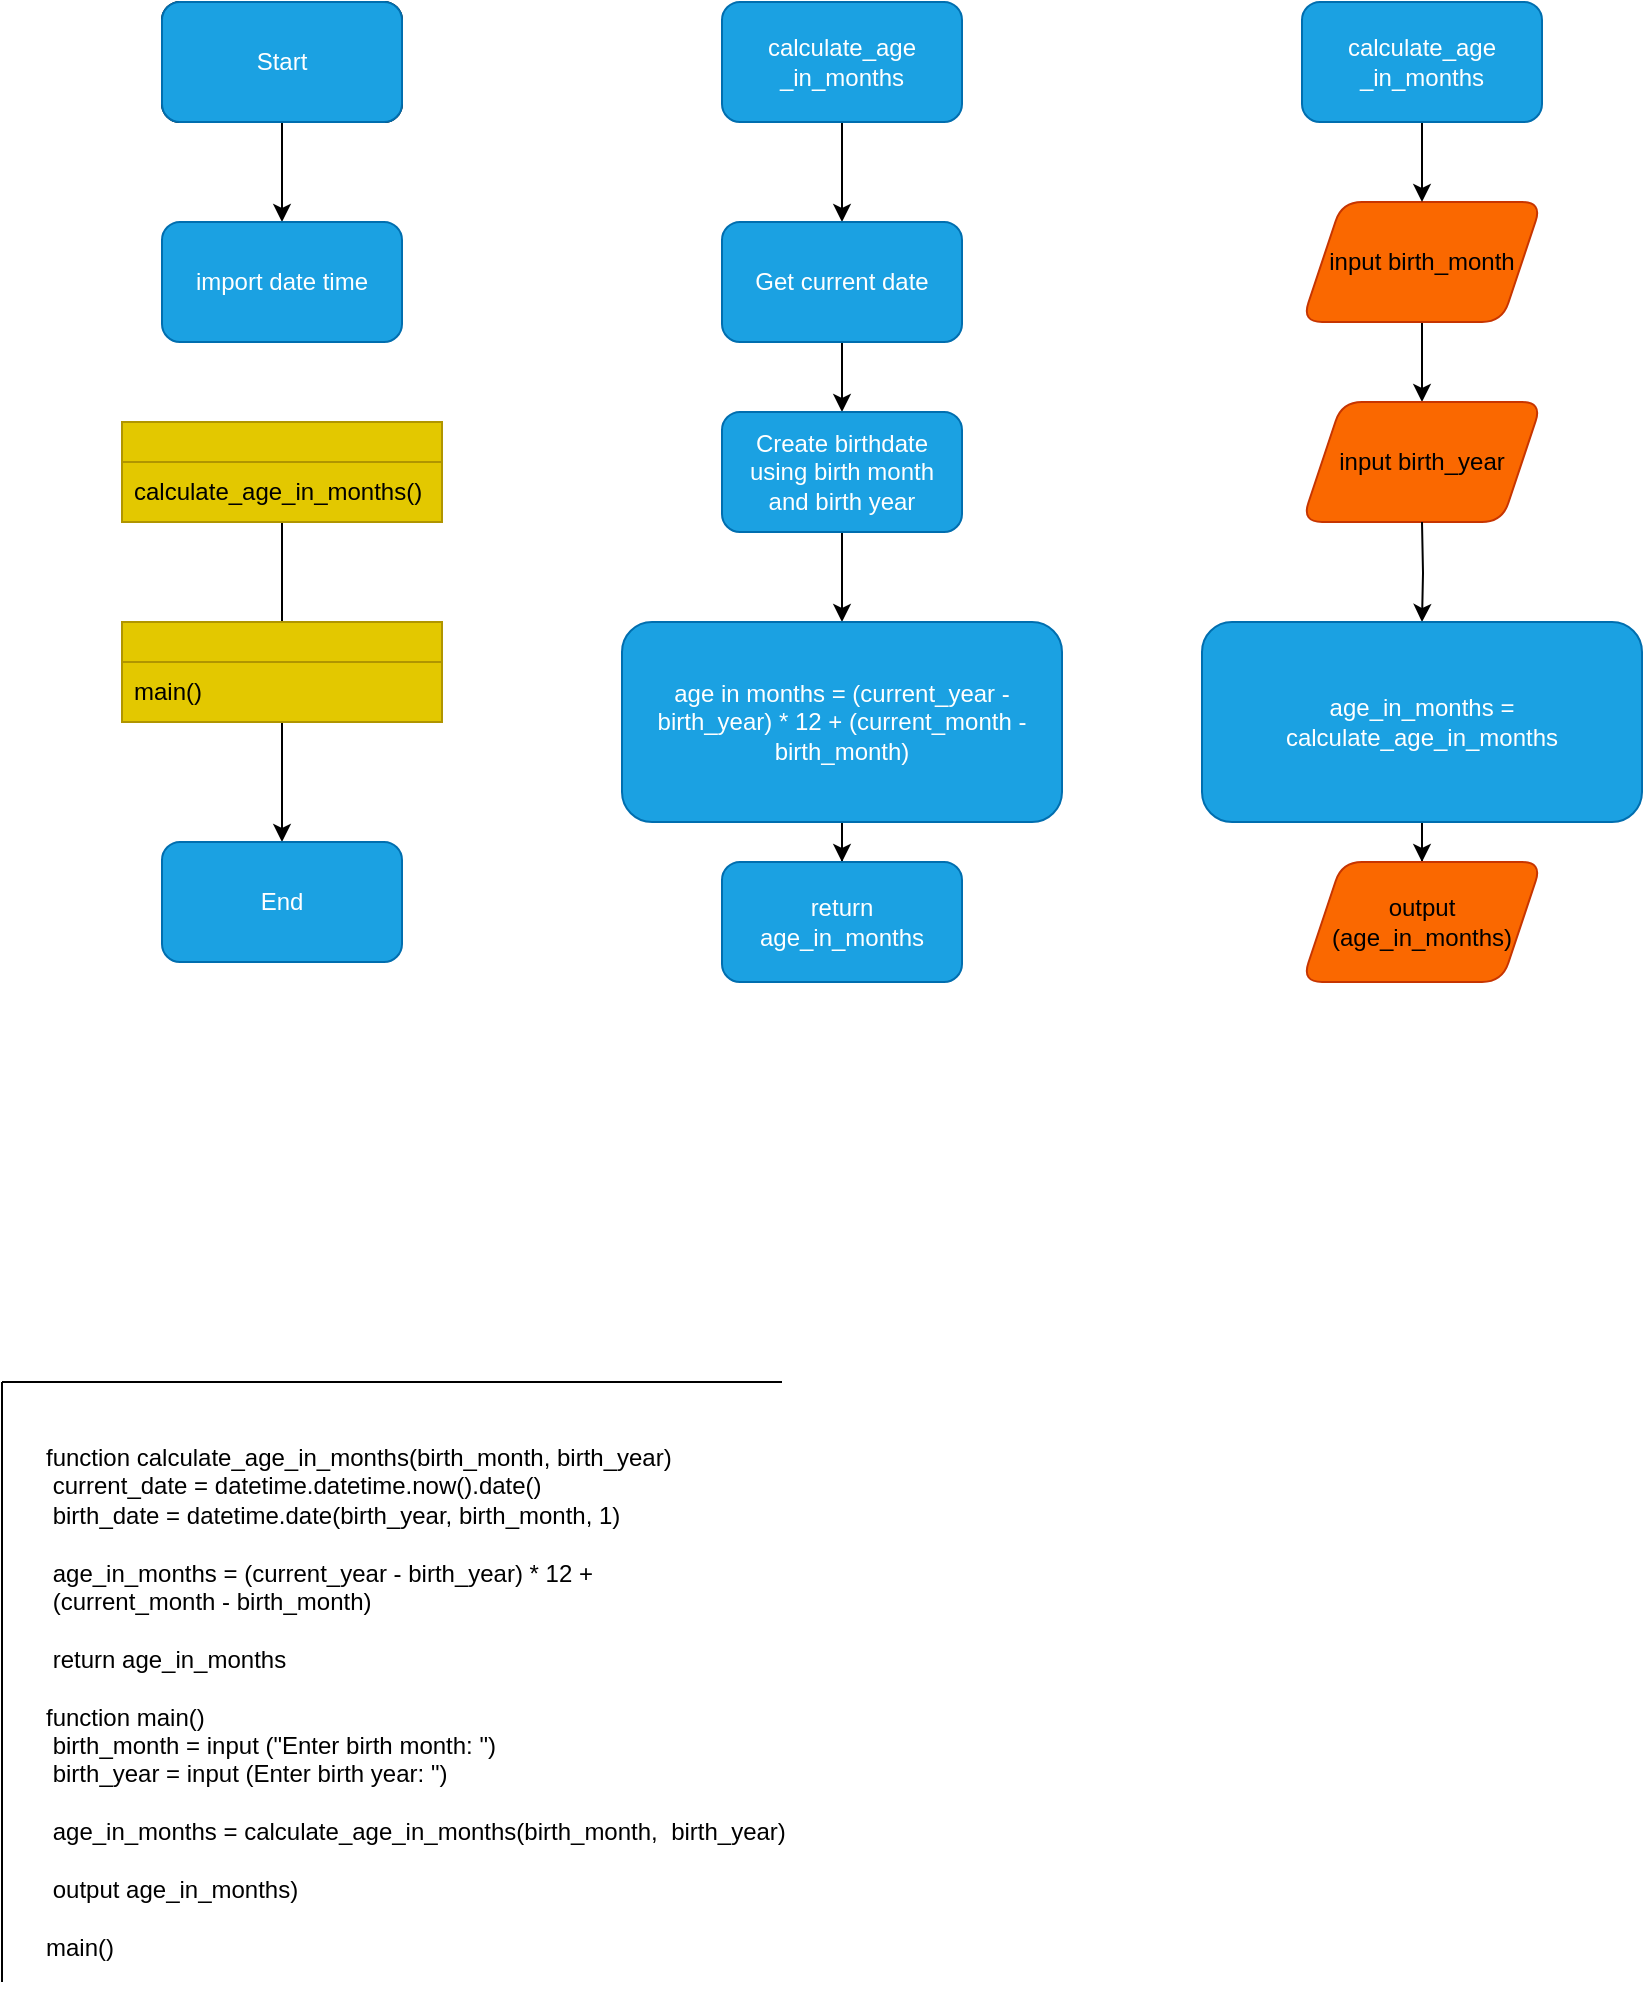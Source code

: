 <mxfile version="21.3.4" type="github">
  <diagram name="Page-1" id="gevgtCYCmnOtVQF81eDp">
    <mxGraphModel dx="2074" dy="1116" grid="1" gridSize="10" guides="1" tooltips="1" connect="1" arrows="1" fold="1" page="1" pageScale="1" pageWidth="850" pageHeight="1100" math="0" shadow="0">
      <root>
        <mxCell id="0" />
        <mxCell id="1" parent="0" />
        <mxCell id="SPAmeKjBFuL3MiQ65xlV-3" value="" style="edgeStyle=orthogonalEdgeStyle;rounded=0;orthogonalLoop=1;jettySize=auto;html=1;" edge="1" parent="1" source="SPAmeKjBFuL3MiQ65xlV-1">
          <mxGeometry relative="1" as="geometry">
            <mxPoint x="150" y="130" as="targetPoint" />
          </mxGeometry>
        </mxCell>
        <mxCell id="SPAmeKjBFuL3MiQ65xlV-1" value="Start" style="rounded=1;whiteSpace=wrap;html=1;" vertex="1" parent="1">
          <mxGeometry x="90" y="20" width="120" height="60" as="geometry" />
        </mxCell>
        <mxCell id="SPAmeKjBFuL3MiQ65xlV-7" value="" style="edgeStyle=orthogonalEdgeStyle;rounded=0;orthogonalLoop=1;jettySize=auto;html=1;" edge="1" parent="1" source="SPAmeKjBFuL3MiQ65xlV-4">
          <mxGeometry relative="1" as="geometry">
            <mxPoint x="720" y="220" as="targetPoint" />
          </mxGeometry>
        </mxCell>
        <mxCell id="SPAmeKjBFuL3MiQ65xlV-4" value="input birth_month" style="shape=parallelogram;perimeter=parallelogramPerimeter;whiteSpace=wrap;html=1;fixedSize=1;rounded=1;fillColor=#fa6800;fontColor=#000000;strokeColor=#C73500;" vertex="1" parent="1">
          <mxGeometry x="660" y="120" width="120" height="60" as="geometry" />
        </mxCell>
        <mxCell id="SPAmeKjBFuL3MiQ65xlV-6" value="input birth_year" style="shape=parallelogram;perimeter=parallelogramPerimeter;whiteSpace=wrap;html=1;fixedSize=1;rounded=1;fillColor=#fa6800;fontColor=#000000;strokeColor=#C73500;" vertex="1" parent="1">
          <mxGeometry x="660" y="220" width="120" height="60" as="geometry" />
        </mxCell>
        <mxCell id="SPAmeKjBFuL3MiQ65xlV-13" value="" style="edgeStyle=orthogonalEdgeStyle;rounded=0;orthogonalLoop=1;jettySize=auto;html=1;" edge="1" parent="1" source="SPAmeKjBFuL3MiQ65xlV-8">
          <mxGeometry relative="1" as="geometry">
            <mxPoint x="150" y="440" as="targetPoint" />
          </mxGeometry>
        </mxCell>
        <mxCell id="SPAmeKjBFuL3MiQ65xlV-8" value="" style="swimlane;fontStyle=0;childLayout=stackLayout;horizontal=1;startSize=20;horizontalStack=0;resizeParent=1;resizeParentMax=0;resizeLast=0;collapsible=1;marginBottom=0;whiteSpace=wrap;html=1;fillColor=#e3c800;fontColor=#000000;strokeColor=#B09500;" vertex="1" parent="1">
          <mxGeometry x="70" y="230" width="160" height="50" as="geometry" />
        </mxCell>
        <mxCell id="SPAmeKjBFuL3MiQ65xlV-9" value="calculate_age_in_months()" style="text;strokeColor=#B09500;fillColor=#e3c800;align=left;verticalAlign=middle;spacingLeft=4;spacingRight=4;overflow=hidden;points=[[0,0.5],[1,0.5]];portConstraint=eastwest;rotatable=0;whiteSpace=wrap;html=1;fontColor=#000000;" vertex="1" parent="SPAmeKjBFuL3MiQ65xlV-8">
          <mxGeometry y="20" width="160" height="30" as="geometry" />
        </mxCell>
        <mxCell id="SPAmeKjBFuL3MiQ65xlV-16" value="" style="edgeStyle=orthogonalEdgeStyle;rounded=0;orthogonalLoop=1;jettySize=auto;html=1;" edge="1" parent="1" source="SPAmeKjBFuL3MiQ65xlV-14">
          <mxGeometry relative="1" as="geometry">
            <mxPoint x="430" y="130" as="targetPoint" />
          </mxGeometry>
        </mxCell>
        <mxCell id="SPAmeKjBFuL3MiQ65xlV-14" value="calculate_age&lt;br&gt;_in_months" style="rounded=1;whiteSpace=wrap;html=1;fillColor=#1ba1e2;fontColor=#ffffff;strokeColor=#006EAF;" vertex="1" parent="1">
          <mxGeometry x="370" y="20" width="120" height="60" as="geometry" />
        </mxCell>
        <mxCell id="SPAmeKjBFuL3MiQ65xlV-18" value="" style="edgeStyle=orthogonalEdgeStyle;rounded=0;orthogonalLoop=1;jettySize=auto;html=1;" edge="1" parent="1" source="SPAmeKjBFuL3MiQ65xlV-15" target="SPAmeKjBFuL3MiQ65xlV-17">
          <mxGeometry relative="1" as="geometry" />
        </mxCell>
        <mxCell id="SPAmeKjBFuL3MiQ65xlV-15" value="Get current date" style="whiteSpace=wrap;html=1;rounded=1;fillColor=#1ba1e2;fontColor=#ffffff;strokeColor=#006EAF;" vertex="1" parent="1">
          <mxGeometry x="370" y="130" width="120" height="60" as="geometry" />
        </mxCell>
        <mxCell id="SPAmeKjBFuL3MiQ65xlV-20" value="" style="edgeStyle=orthogonalEdgeStyle;rounded=0;orthogonalLoop=1;jettySize=auto;html=1;" edge="1" parent="1" source="SPAmeKjBFuL3MiQ65xlV-17" target="SPAmeKjBFuL3MiQ65xlV-19">
          <mxGeometry relative="1" as="geometry" />
        </mxCell>
        <mxCell id="SPAmeKjBFuL3MiQ65xlV-17" value="Create birthdate using birth month&lt;br&gt;and birth year" style="whiteSpace=wrap;html=1;rounded=1;fillColor=#1ba1e2;fontColor=#ffffff;strokeColor=#006EAF;" vertex="1" parent="1">
          <mxGeometry x="370" y="225" width="120" height="60" as="geometry" />
        </mxCell>
        <mxCell id="SPAmeKjBFuL3MiQ65xlV-22" value="" style="edgeStyle=orthogonalEdgeStyle;rounded=0;orthogonalLoop=1;jettySize=auto;html=1;" edge="1" parent="1" source="SPAmeKjBFuL3MiQ65xlV-19" target="SPAmeKjBFuL3MiQ65xlV-21">
          <mxGeometry relative="1" as="geometry" />
        </mxCell>
        <mxCell id="SPAmeKjBFuL3MiQ65xlV-19" value="age in months = (current_year - birth_year) * 12 + (current_month -&lt;br&gt;birth_month)" style="whiteSpace=wrap;html=1;rounded=1;fillColor=#1ba1e2;fontColor=#ffffff;strokeColor=#006EAF;" vertex="1" parent="1">
          <mxGeometry x="320" y="330" width="220" height="100" as="geometry" />
        </mxCell>
        <mxCell id="SPAmeKjBFuL3MiQ65xlV-21" value="return&lt;br&gt;age_in_months" style="whiteSpace=wrap;html=1;rounded=1;fillColor=#1ba1e2;fontColor=#ffffff;strokeColor=#006EAF;" vertex="1" parent="1">
          <mxGeometry x="370" y="450" width="120" height="60" as="geometry" />
        </mxCell>
        <mxCell id="SPAmeKjBFuL3MiQ65xlV-23" value="Start" style="rounded=1;whiteSpace=wrap;html=1;fillColor=#1ba1e2;fontColor=#ffffff;strokeColor=#006EAF;" vertex="1" parent="1">
          <mxGeometry x="90" y="20" width="120" height="60" as="geometry" />
        </mxCell>
        <mxCell id="SPAmeKjBFuL3MiQ65xlV-24" value="import date time&lt;br&gt;" style="whiteSpace=wrap;html=1;rounded=1;fillColor=#1ba1e2;fontColor=#ffffff;strokeColor=#006EAF;" vertex="1" parent="1">
          <mxGeometry x="90" y="130" width="120" height="60" as="geometry" />
        </mxCell>
        <mxCell id="SPAmeKjBFuL3MiQ65xlV-25" value="End" style="rounded=1;whiteSpace=wrap;html=1;fillColor=#1ba1e2;fontColor=#ffffff;strokeColor=#006EAF;" vertex="1" parent="1">
          <mxGeometry x="90" y="440" width="120" height="60" as="geometry" />
        </mxCell>
        <mxCell id="SPAmeKjBFuL3MiQ65xlV-26" value="function calculate_age_in_months(birth_month, birth_year)&lt;br&gt;&lt;span style=&quot;white-space: pre;&quot;&gt;	&lt;/span&gt;current_date = datetime.datetime.now().date()&lt;br&gt;&lt;span style=&quot;white-space: pre;&quot;&gt;	&lt;/span&gt;birth_date = datetime.date(birth_year, birth_month, 1)&lt;br&gt;&lt;span style=&quot;white-space: pre;&quot;&gt;	&lt;/span&gt;&lt;br&gt;&lt;span style=&quot;white-space: pre;&quot;&gt;	&lt;/span&gt;age_in_months = (current_year - birth_year) * 12 +&lt;br&gt;&lt;span style=&quot;white-space: pre;&quot;&gt;	&lt;/span&gt;(current_month - birth_month)&lt;br&gt;&lt;br&gt;&lt;span style=&quot;white-space: pre;&quot;&gt;	&lt;/span&gt;return age_in_months&lt;br&gt;&lt;br&gt;function main()&lt;br&gt;&lt;span style=&quot;white-space: pre;&quot;&gt;	&lt;/span&gt;birth_month = input (&quot;Enter birth month: &quot;)&lt;br&gt;&lt;span style=&quot;white-space: pre;&quot;&gt;	&lt;/span&gt;birth_year = input (Enter birth year: &quot;)&lt;br&gt;&lt;span style=&quot;white-space: pre;&quot;&gt;	&lt;/span&gt;&lt;br&gt;&lt;span style=&quot;white-space: pre;&quot;&gt;	&lt;/span&gt;age_in_months = calculate_age_in_months(birth_month, &lt;span style=&quot;white-space: pre;&quot;&gt;	&lt;/span&gt;birth_year)&lt;br&gt;&lt;br&gt;&lt;span style=&quot;white-space: pre;&quot;&gt;	&lt;/span&gt;output age_in_months)&lt;br&gt;&lt;br&gt;main()" style="text;html=1;strokeColor=none;fillColor=none;align=left;verticalAlign=middle;whiteSpace=wrap;rounded=0;" vertex="1" parent="1">
          <mxGeometry x="30" y="720" width="380" height="300" as="geometry" />
        </mxCell>
        <mxCell id="SPAmeKjBFuL3MiQ65xlV-27" value="" style="endArrow=none;html=1;rounded=0;" edge="1" parent="1">
          <mxGeometry width="50" height="50" relative="1" as="geometry">
            <mxPoint x="10" y="710" as="sourcePoint" />
            <mxPoint x="400" y="710" as="targetPoint" />
            <Array as="points">
              <mxPoint x="150" y="710" />
            </Array>
          </mxGeometry>
        </mxCell>
        <mxCell id="SPAmeKjBFuL3MiQ65xlV-28" value="" style="endArrow=none;html=1;rounded=0;" edge="1" parent="1">
          <mxGeometry width="50" height="50" relative="1" as="geometry">
            <mxPoint x="10" y="710" as="sourcePoint" />
            <mxPoint x="10" y="1010" as="targetPoint" />
          </mxGeometry>
        </mxCell>
        <mxCell id="SPAmeKjBFuL3MiQ65xlV-29" value="" style="swimlane;fontStyle=0;childLayout=stackLayout;horizontal=1;startSize=20;horizontalStack=0;resizeParent=1;resizeParentMax=0;resizeLast=0;collapsible=1;marginBottom=0;whiteSpace=wrap;html=1;fillColor=#e3c800;fontColor=#000000;strokeColor=#B09500;" vertex="1" parent="1">
          <mxGeometry x="70" y="330" width="160" height="50" as="geometry" />
        </mxCell>
        <mxCell id="SPAmeKjBFuL3MiQ65xlV-30" value="main()" style="text;strokeColor=#B09500;fillColor=#e3c800;align=left;verticalAlign=middle;spacingLeft=4;spacingRight=4;overflow=hidden;points=[[0,0.5],[1,0.5]];portConstraint=eastwest;rotatable=0;whiteSpace=wrap;html=1;fontColor=#000000;" vertex="1" parent="SPAmeKjBFuL3MiQ65xlV-29">
          <mxGeometry y="20" width="160" height="30" as="geometry" />
        </mxCell>
        <mxCell id="SPAmeKjBFuL3MiQ65xlV-31" value="" style="edgeStyle=orthogonalEdgeStyle;rounded=0;orthogonalLoop=1;jettySize=auto;html=1;" edge="1" parent="1" source="SPAmeKjBFuL3MiQ65xlV-32">
          <mxGeometry relative="1" as="geometry">
            <mxPoint x="720" y="120" as="targetPoint" />
          </mxGeometry>
        </mxCell>
        <mxCell id="SPAmeKjBFuL3MiQ65xlV-32" value="calculate_age&lt;br&gt;_in_months" style="rounded=1;whiteSpace=wrap;html=1;fillColor=#1ba1e2;fontColor=#ffffff;strokeColor=#006EAF;" vertex="1" parent="1">
          <mxGeometry x="660" y="20" width="120" height="60" as="geometry" />
        </mxCell>
        <mxCell id="SPAmeKjBFuL3MiQ65xlV-35" value="" style="edgeStyle=orthogonalEdgeStyle;rounded=0;orthogonalLoop=1;jettySize=auto;html=1;" edge="1" parent="1" target="SPAmeKjBFuL3MiQ65xlV-38">
          <mxGeometry relative="1" as="geometry">
            <mxPoint x="720" y="280" as="sourcePoint" />
          </mxGeometry>
        </mxCell>
        <mxCell id="SPAmeKjBFuL3MiQ65xlV-37" value="" style="edgeStyle=orthogonalEdgeStyle;rounded=0;orthogonalLoop=1;jettySize=auto;html=1;entryX=0.5;entryY=0;entryDx=0;entryDy=0;" edge="1" parent="1" source="SPAmeKjBFuL3MiQ65xlV-38" target="SPAmeKjBFuL3MiQ65xlV-40">
          <mxGeometry relative="1" as="geometry">
            <mxPoint x="720" y="530" as="targetPoint" />
          </mxGeometry>
        </mxCell>
        <mxCell id="SPAmeKjBFuL3MiQ65xlV-38" value="age_in_months = calculate_age_in_months" style="whiteSpace=wrap;html=1;rounded=1;fillColor=#1ba1e2;fontColor=#ffffff;strokeColor=#006EAF;" vertex="1" parent="1">
          <mxGeometry x="610" y="330" width="220" height="100" as="geometry" />
        </mxCell>
        <mxCell id="SPAmeKjBFuL3MiQ65xlV-40" value="output&lt;br&gt;(age_in_months)" style="shape=parallelogram;perimeter=parallelogramPerimeter;whiteSpace=wrap;html=1;fixedSize=1;rounded=1;fillColor=#fa6800;fontColor=#000000;strokeColor=#C73500;" vertex="1" parent="1">
          <mxGeometry x="660" y="450" width="120" height="60" as="geometry" />
        </mxCell>
      </root>
    </mxGraphModel>
  </diagram>
</mxfile>
